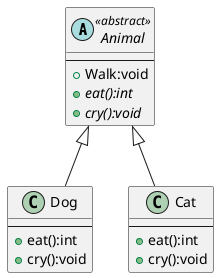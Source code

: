 @startuml UC_抽象クラス
abstract Animal <<abstract>> {
---
+ Walk:void
+ {abstract} eat():int
+ {abstract} cry():void
}
class Dog {
---
+ eat():int
+ cry():void
}
class Cat {
---
+ eat():int
+ cry():void
}
Animal <|-down- Dog
Animal <|-down- Cat
@enduml